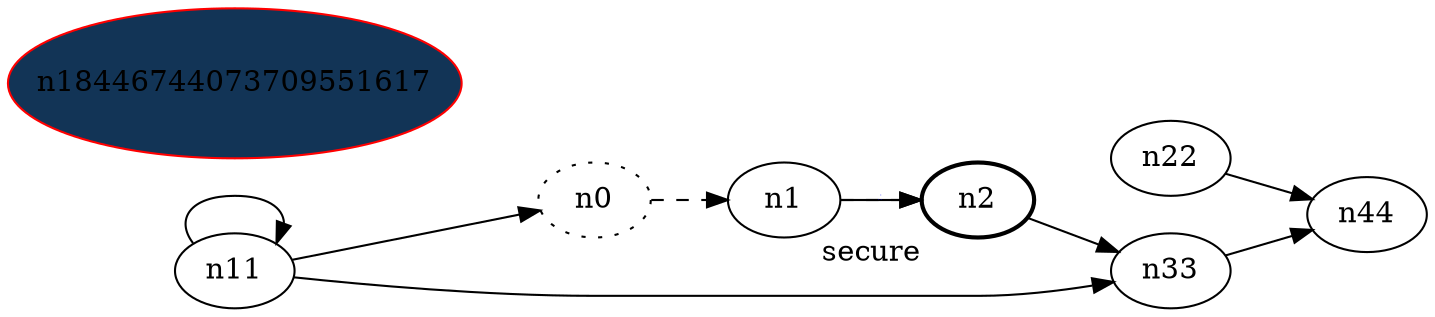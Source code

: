 digraph test5 {
	rankdir=LR;
	fontcolor=blue; /* c0; c1; c0 -- c1 */
	n0 [style=dotted, fillcolor="#123456"]; // c2; c-27; c2 -- c3
	n18446744073709551617 [height=1, width=1, color=red, style=dotted, fillcolor="#123456"]; // c2; c-27; c2 -- c3
	n18446744073709551617 [height=1, width=1, color=red, style=filled];
	n2 [style=bold, xlabel="secure"];
	n0 -> n1 -> n2[style=dashed];
	n1 -> n2 [fontname="comic sans", label="d\n\l\G", fontcolor=blue, fontsize=0];
	n11 -> n11 -> n33;
	n11 -> n0;
	n2 -> n33;
	n22 -> n44;
	n33  -> n44;
}
